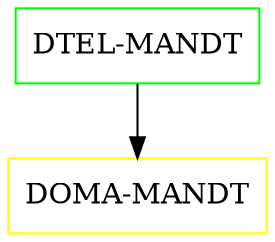 digraph G {
  "DTEL-MANDT" [shape=box,color=green];
  "DOMA-MANDT" [shape=box,color=yellow,URL="./DOMA_MANDT.html"];
  "DTEL-MANDT" -> "DOMA-MANDT";
}
